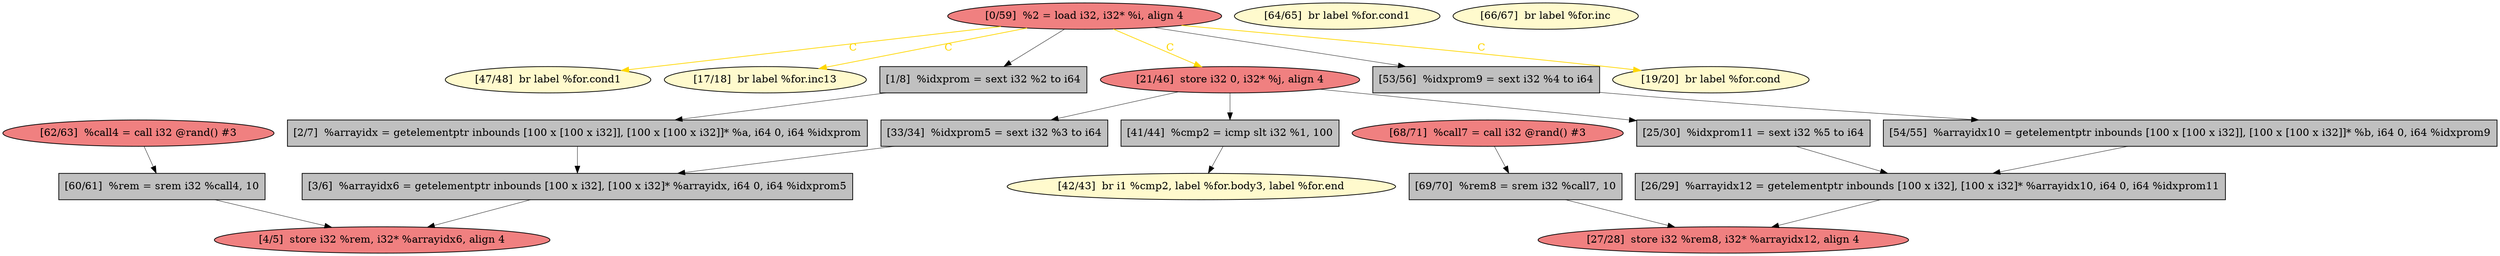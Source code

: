 
digraph G {


node942 [fillcolor=lemonchiffon,label="[47/48]  br label %for.cond1",shape=ellipse,style=filled ]
node940 [fillcolor=grey,label="[54/55]  %arrayidx10 = getelementptr inbounds [100 x [100 x i32]], [100 x [100 x i32]]* %b, i64 0, i64 %idxprom9",shape=rectangle,style=filled ]
node936 [fillcolor=lemonchiffon,label="[17/18]  br label %for.inc13",shape=ellipse,style=filled ]
node924 [fillcolor=grey,label="[1/8]  %idxprom = sext i32 %2 to i64",shape=rectangle,style=filled ]
node926 [fillcolor=lightcoral,label="[21/46]  store i32 0, i32* %j, align 4",shape=ellipse,style=filled ]
node929 [fillcolor=lemonchiffon,label="[64/65]  br label %for.cond1",shape=ellipse,style=filled ]
node937 [fillcolor=lemonchiffon,label="[66/67]  br label %for.inc",shape=ellipse,style=filled ]
node922 [fillcolor=grey,label="[69/70]  %rem8 = srem i32 %call7, 10",shape=rectangle,style=filled ]
node923 [fillcolor=grey,label="[41/44]  %cmp2 = icmp slt i32 %1, 100",shape=rectangle,style=filled ]
node925 [fillcolor=grey,label="[3/6]  %arrayidx6 = getelementptr inbounds [100 x i32], [100 x i32]* %arrayidx, i64 0, i64 %idxprom5",shape=rectangle,style=filled ]
node920 [fillcolor=grey,label="[25/30]  %idxprom11 = sext i32 %5 to i64",shape=rectangle,style=filled ]
node939 [fillcolor=grey,label="[33/34]  %idxprom5 = sext i32 %3 to i64",shape=rectangle,style=filled ]
node921 [fillcolor=lemonchiffon,label="[42/43]  br i1 %cmp2, label %for.body3, label %for.end",shape=ellipse,style=filled ]
node941 [fillcolor=grey,label="[2/7]  %arrayidx = getelementptr inbounds [100 x [100 x i32]], [100 x [100 x i32]]* %a, i64 0, i64 %idxprom",shape=rectangle,style=filled ]
node927 [fillcolor=grey,label="[26/29]  %arrayidx12 = getelementptr inbounds [100 x i32], [100 x i32]* %arrayidx10, i64 0, i64 %idxprom11",shape=rectangle,style=filled ]
node938 [fillcolor=lightcoral,label="[0/59]  %2 = load i32, i32* %i, align 4",shape=ellipse,style=filled ]
node930 [fillcolor=grey,label="[53/56]  %idxprom9 = sext i32 %4 to i64",shape=rectangle,style=filled ]
node928 [fillcolor=lemonchiffon,label="[19/20]  br label %for.cond",shape=ellipse,style=filled ]
node932 [fillcolor=lightcoral,label="[4/5]  store i32 %rem, i32* %arrayidx6, align 4",shape=ellipse,style=filled ]
node933 [fillcolor=lightcoral,label="[68/71]  %call7 = call i32 @rand() #3",shape=ellipse,style=filled ]
node934 [fillcolor=lightcoral,label="[62/63]  %call4 = call i32 @rand() #3",shape=ellipse,style=filled ]
node931 [fillcolor=lightcoral,label="[27/28]  store i32 %rem8, i32* %arrayidx12, align 4",shape=ellipse,style=filled ]
node935 [fillcolor=grey,label="[60/61]  %rem = srem i32 %call4, 10",shape=rectangle,style=filled ]

node926->node920 [style=solid,color=black,label="",penwidth=0.5,fontcolor=black ]
node938->node936 [style=solid,color=gold,label="C",penwidth=1.0,fontcolor=gold ]
node930->node940 [style=solid,color=black,label="",penwidth=0.5,fontcolor=black ]
node938->node928 [style=solid,color=gold,label="C",penwidth=1.0,fontcolor=gold ]
node941->node925 [style=solid,color=black,label="",penwidth=0.5,fontcolor=black ]
node940->node927 [style=solid,color=black,label="",penwidth=0.5,fontcolor=black ]
node926->node923 [style=solid,color=black,label="",penwidth=0.5,fontcolor=black ]
node920->node927 [style=solid,color=black,label="",penwidth=0.5,fontcolor=black ]
node924->node941 [style=solid,color=black,label="",penwidth=0.5,fontcolor=black ]
node922->node931 [style=solid,color=black,label="",penwidth=0.5,fontcolor=black ]
node933->node922 [style=solid,color=black,label="",penwidth=0.5,fontcolor=black ]
node938->node942 [style=solid,color=gold,label="C",penwidth=1.0,fontcolor=gold ]
node925->node932 [style=solid,color=black,label="",penwidth=0.5,fontcolor=black ]
node935->node932 [style=solid,color=black,label="",penwidth=0.5,fontcolor=black ]
node926->node939 [style=solid,color=black,label="",penwidth=0.5,fontcolor=black ]
node923->node921 [style=solid,color=black,label="",penwidth=0.5,fontcolor=black ]
node934->node935 [style=solid,color=black,label="",penwidth=0.5,fontcolor=black ]
node939->node925 [style=solid,color=black,label="",penwidth=0.5,fontcolor=black ]
node927->node931 [style=solid,color=black,label="",penwidth=0.5,fontcolor=black ]
node938->node930 [style=solid,color=black,label="",penwidth=0.5,fontcolor=black ]
node938->node924 [style=solid,color=black,label="",penwidth=0.5,fontcolor=black ]
node938->node926 [style=solid,color=gold,label="C",penwidth=1.0,fontcolor=gold ]


}
